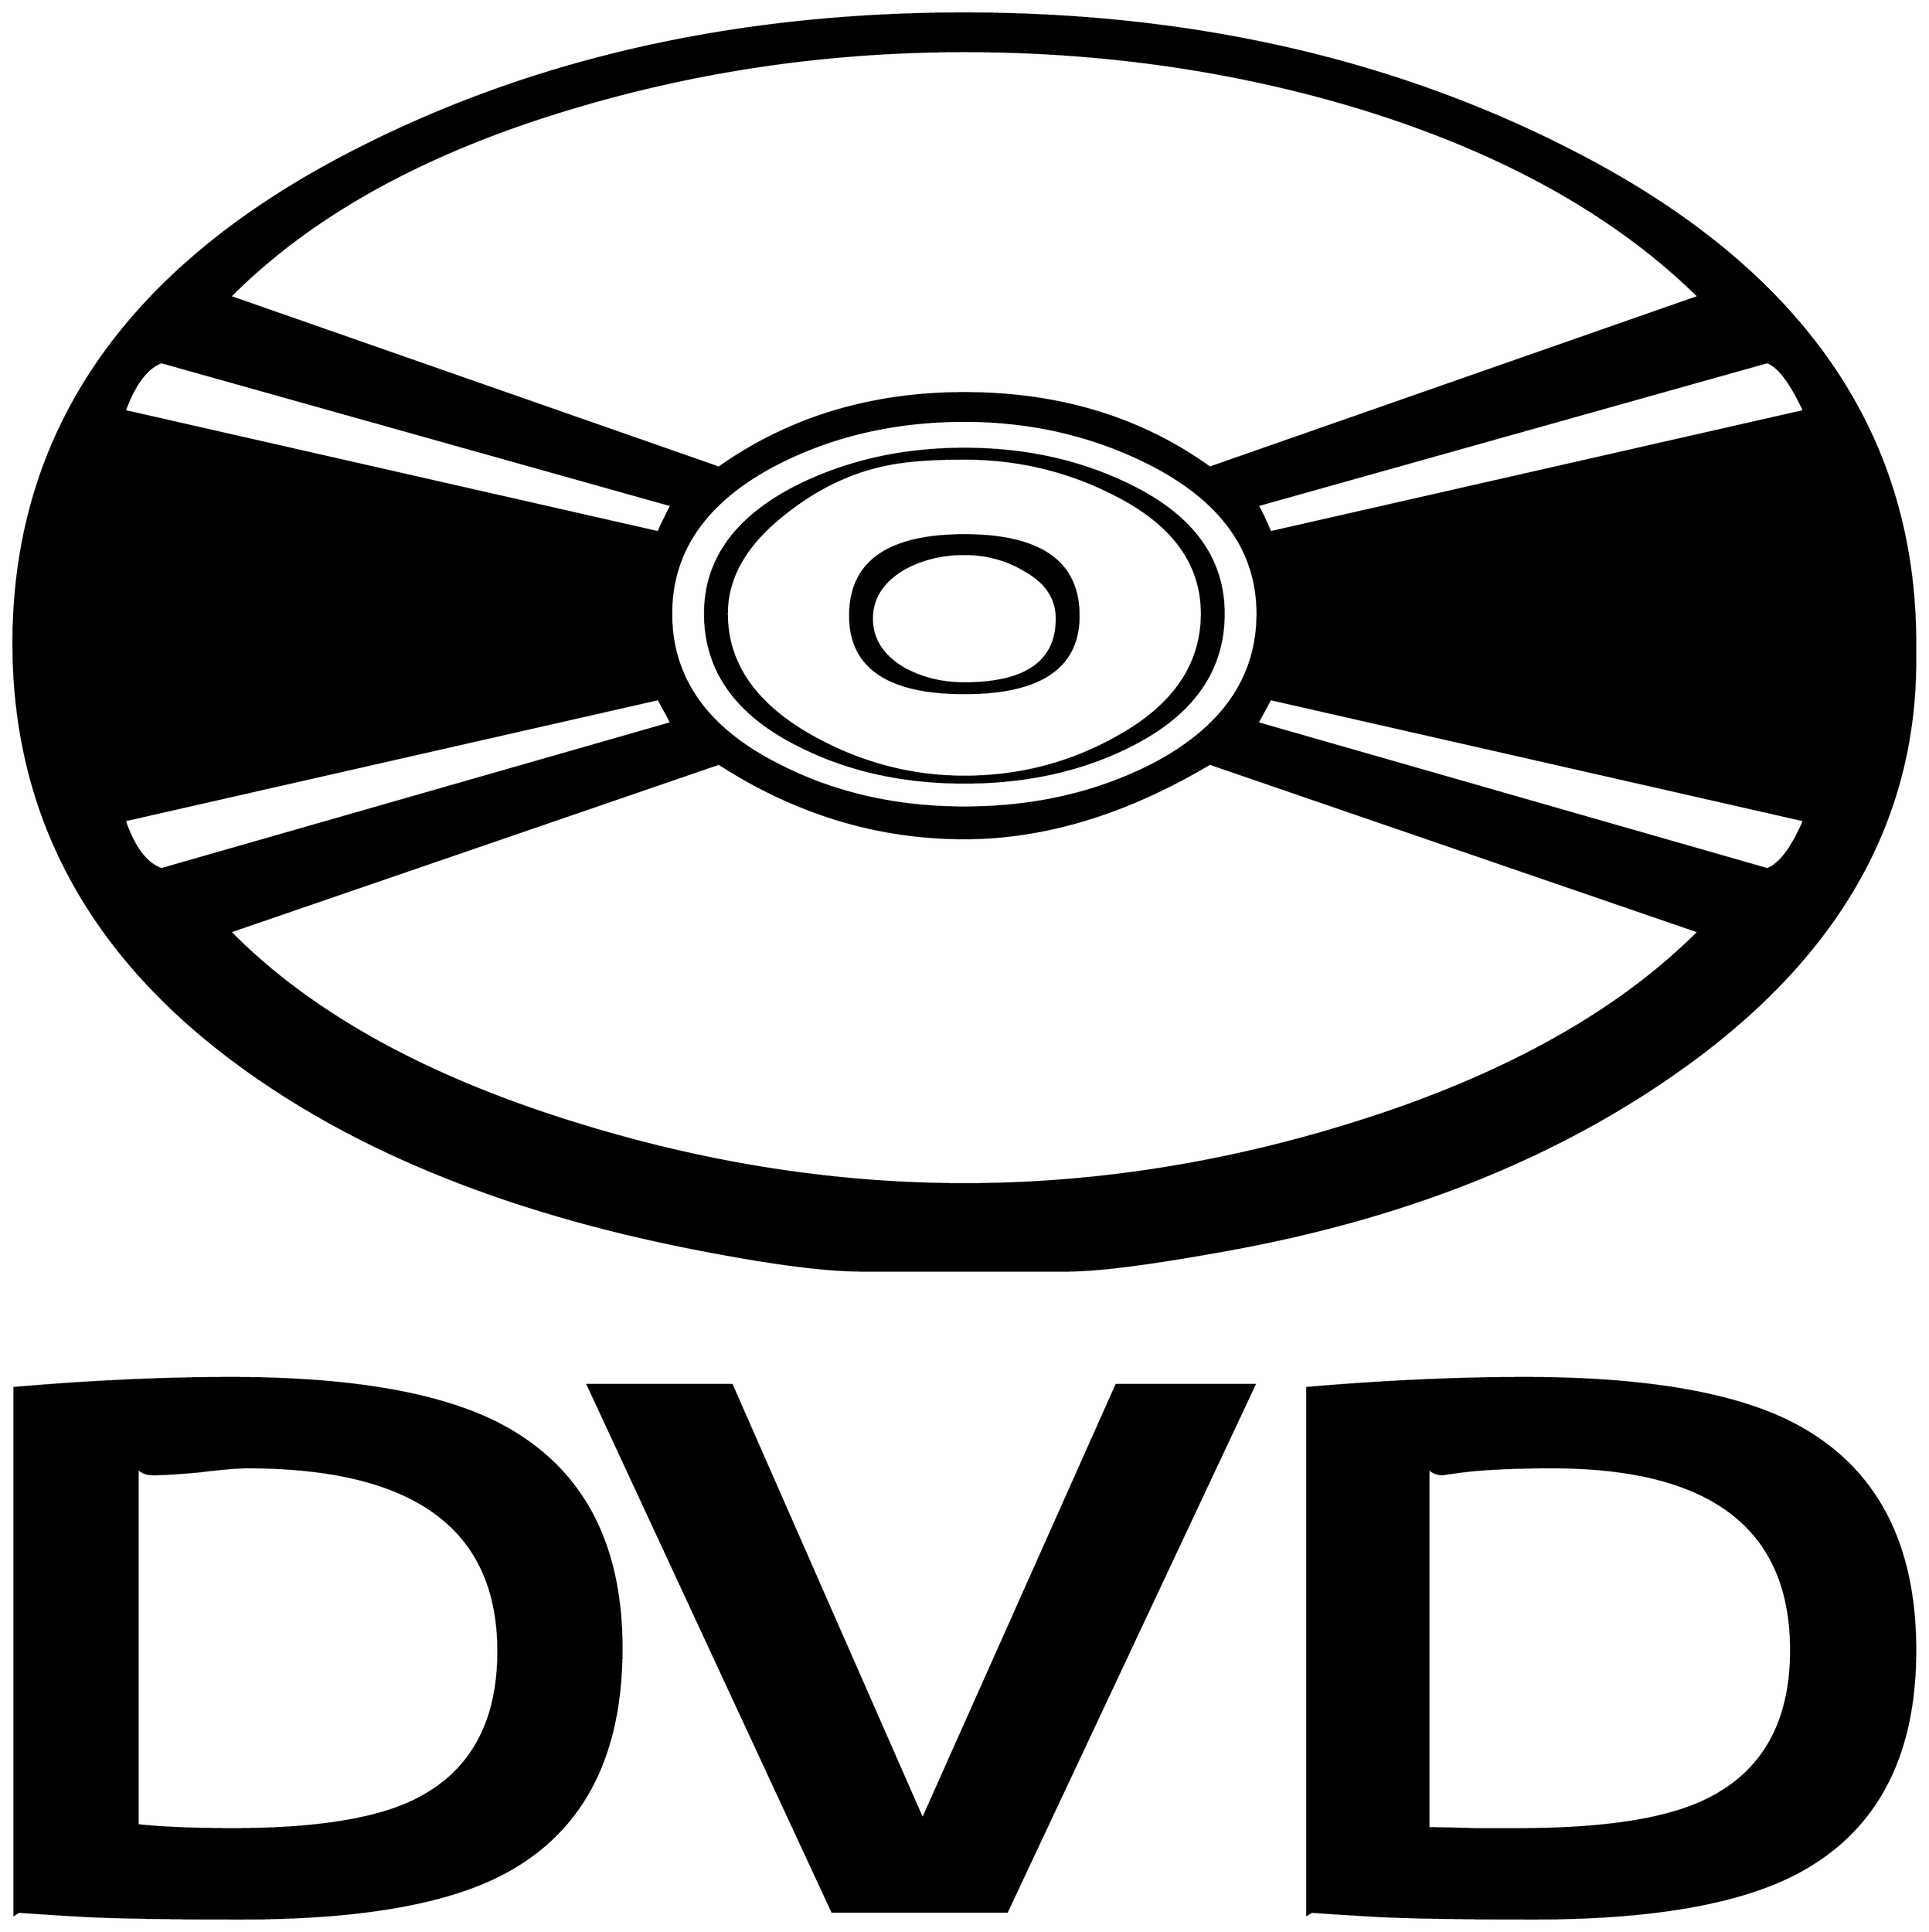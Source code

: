


\begin{tikzpicture}[y=0.80pt, x=0.80pt, yscale=-1.0, xscale=1.0, inner sep=0pt, outer sep=0pt]
\begin{scope}[shift={(100.0,1705.0)},nonzero rule]
  \path[draw=.,fill=.,line width=1.600pt] (1996.0,-889.0) ..
    controls (1996.0,-727.667) and (1918.333,-591.333) ..
    (1763.0,-480.0) .. controls (1637.667,-390.0) and
    (1485.0,-328.667) .. (1305.0,-296.0) .. controls
    (1228.333,-282.0) and (1174.333,-275.0) .. (1143.0,-275.0) --
    (935.0,-275.0) .. controls (899.0,-275.0) and (845.0,-282.0)
    .. (773.0,-296.0) .. controls (582.333,-332.667) and
    (427.333,-395.0) .. (308.0,-483.0) .. controls (157.333,-593.667)
    and (82.0,-734.667) .. (82.0,-906.0) .. controls
    (82.0,-1117.333) and (194.0,-1281.333) .. (418.0,-1398.0) ..
    controls (599.333,-1492.667) and (806.333,-1540.0) ..
    (1039.0,-1540.0) .. controls (1270.333,-1540.0) and
    (1477.0,-1492.333) .. (1659.0,-1397.0) .. controls
    (1883.667,-1279.667) and (1996.0,-1116.0) .. (1996.0,-906.0) --
    (1996.0,-889.0) -- cycle(1996.0,107.0) .. controls
    (1996.0,214.333) and (1956.333,289.0) .. (1877.0,331.0) ..
    controls (1819.0,361.667) and (1730.667,377.0) .. (1612.0,377.0)
    .. controls (1534.667,377.0) and (1479.667,376.0) ..
    (1447.0,374.0) .. controls (1403.0,371.333) and (1383.667,370.0)
    .. (1389.0,370.0) -- (1384.0,373.0) -- (1384.0,-157.0) ..
    controls (1462.0,-163.667) and (1535.0,-167.0) ..
    (1603.0,-167.0) .. controls (1723.667,-167.0) and
    (1813.667,-151.667) .. (1873.0,-121.0) .. controls
    (1955.0,-78.333) and (1996.0,-2.333) .. (1996.0,107.0) --
    cycle(1331.0,-160.0) -- (1082.0,370.0) -- (906.0,370.0) --
    (660.0,-160.0) -- (805.0,-160.0) -- (997.0,277.0) --
    (1192.0,-160.0) -- (1331.0,-160.0) -- cycle(694.0,105.0) ..
    controls (694.0,213.667) and (654.667,289.0) .. (576.0,331.0) ..
    controls (518.667,361.667) and (430.333,377.0) .. (311.0,377.0) ..
    controls (233.667,377.0) and (178.667,376.0) .. (146.0,374.0) ..
    controls (102.0,371.333) and (82.667,370.0) .. (88.0,370.0) --
    (83.0,373.0) -- (83.0,-157.0) .. controls (161.0,-163.667) and
    (233.667,-167.0) .. (301.0,-167.0) .. controls (420.333,-167.0)
    and (510.0,-151.667) .. (570.0,-121.0) .. controls
    (652.667,-78.333) and (694.0,-3.0) .. (694.0,105.0) --
    cycle(1884.0,-1140.0) .. controls (1870.667,-1168.667) and
    (1858.333,-1185.0) .. (1847.0,-1189.0) -- (1334.0,-1045.0) ..
    controls (1336.667,-1041.0) and (1341.0,-1032.0) ..
    (1347.0,-1018.0) -- (1884.0,-1140.0) -- cycle(1884.0,-728.0)
    -- (1347.0,-850.0) -- (1334.0,-826.0) -- (1847.0,-679.0) ..
    controls (1859.667,-683.667) and (1872.0,-700.0) ..
    (1884.0,-728.0) -- cycle(1778.0,-1255.0) .. controls
    (1693.333,-1338.333) and (1578.333,-1402.0) .. (1433.0,-1446.0) ..
    controls (1308.333,-1483.333) and (1177.0,-1502.0) ..
    (1039.0,-1502.0) .. controls (903.0,-1502.0) and
    (771.667,-1483.0) .. (645.0,-1445.0) .. controls
    (497.0,-1401.0) and (382.0,-1337.667) .. (300.0,-1255.0) --
    (792.0,-1083.0) .. controls (862.667,-1133.0) and
    (945.0,-1158.0) .. (1039.0,-1158.0) .. controls
    (1134.333,-1158.0) and (1216.667,-1133.0) .. (1286.0,-1083.0) --
    (1778.0,-1255.0) -- cycle(1334.0,-936.0) .. controls
    (1334.0,-998.667) and (1299.0,-1048.333) .. (1229.0,-1085.0) ..
    controls (1171.0,-1115.0) and (1107.667,-1130.0) ..
    (1039.0,-1130.0) .. controls (969.0,-1130.0) and
    (905.667,-1115.333) .. (849.0,-1086.0) .. controls
    (779.0,-1049.333) and (744.0,-999.333) .. (744.0,-936.0) ..
    controls (744.0,-872.0) and (778.667,-822.0) .. (848.0,-786.0)
    .. controls (904.667,-756.0) and (968.333,-741.0) ..
    (1039.0,-741.0) .. controls (1109.667,-741.0) and
    (1173.333,-755.667) .. (1230.0,-785.0) .. controls
    (1299.333,-821.667) and (1334.0,-872.0) .. (1334.0,-936.0) --
    cycle(1778.0,-616.0) -- (1286.0,-785.0) .. controls
    (1202.0,-735.0) and (1119.667,-710.0) .. (1039.0,-710.0) ..
    controls (951.667,-710.0) and (869.333,-735.0) .. (792.0,-785.0)
    -- (300.0,-616.0) .. controls (380.0,-534.667) and
    (495.0,-470.667) .. (645.0,-424.0) .. controls (777.0,-382.667)
    and (908.333,-362.0) .. (1039.0,-362.0) .. controls
    (1170.333,-362.0) and (1301.667,-382.667) .. (1433.0,-424.0) ..
    controls (1581.667,-470.667) and (1696.667,-534.667) ..
    (1778.0,-616.0) -- cycle(1871.0,107.0) .. controls
    (1871.0,-15.667) and (1791.0,-77.0) .. (1631.0,-77.0) ..
    controls (1589.667,-77.0) and (1557.333,-75.333) .. (1534.0,-72.0)
    .. controls (1524.667,-70.667) and (1520.0,-70.0) ..
    (1520.0,-70.0) .. controls (1514.667,-70.0) and (1510.0,-72.0)
    .. (1506.0,-76.0) -- (1506.0,286.0) .. controls
    (1514.667,286.0) and (1530.0,286.333) .. (1552.0,287.0) ..
    controls (1571.333,287.0) and (1586.333,287.0) .. (1597.0,287.0)
    .. controls (1681.0,287.0) and (1743.0,277.667) ..
    (1783.0,259.0) .. controls (1841.667,231.667) and (1871.0,181.0)
    .. (1871.0,107.0) -- cycle(744.0,-1045.0) -- (231.0,-1189.0)
    .. controls (216.333,-1183.667) and (204.0,-1167.333) ..
    (194.0,-1140.0) -- (731.0,-1018.0) .. controls
    (732.333,-1021.333) and (736.667,-1030.333) .. (744.0,-1045.0) --
    cycle(744.0,-826.0) .. controls (741.333,-831.333) and
    (737.0,-839.333) .. (731.0,-850.0) -- (194.0,-728.0) ..
    controls (203.333,-700.667) and (215.667,-684.333) .. (231.0,-679.0)
    -- (744.0,-826.0) -- cycle(570.0,108.0) .. controls
    (570.0,-15.333) and (486.0,-77.0) .. (318.0,-77.0) .. controls
    (307.333,-77.0) and (291.333,-75.667) .. (270.0,-73.0) .. controls
    (248.667,-71.0) and (232.667,-70.0) .. (222.0,-70.0) .. controls
    (216.0,-70.0) and (211.0,-72.0) .. (207.0,-76.0) --
    (207.0,283.0) .. controls (231.667,285.667) and (263.667,287.0) ..
    (303.0,287.0) .. controls (384.333,287.0) and (444.667,277.667) ..
    (484.0,259.0) .. controls (541.333,231.667) and (570.0,181.333) ..
    (570.0,108.0) -- cycle(1300.0,-936.0) .. controls
    (1300.0,-879.333) and (1269.333,-835.333) .. (1208.0,-804.0) ..
    controls (1158.667,-778.667) and (1102.333,-766.0) ..
    (1039.0,-766.0) .. controls (976.333,-766.0) and
    (920.333,-778.667) .. (871.0,-804.0) .. controls (809.0,-835.333)
    and (778.0,-879.333) .. (778.0,-936.0) .. controls
    (778.0,-990.667) and (809.333,-1033.667) .. (872.0,-1065.0) ..
    controls (922.0,-1089.667) and (977.667,-1102.0) ..
    (1039.0,-1102.0) .. controls (1100.333,-1102.0) and
    (1156.0,-1089.667) .. (1206.0,-1065.0) .. controls
    (1268.667,-1034.333) and (1300.0,-991.333) .. (1300.0,-936.0) --
    cycle(1278.0,-936.0) .. controls (1278.0,-986.0) and
    (1249.333,-1025.667) .. (1192.0,-1055.0) .. controls
    (1144.667,-1079.667) and (1093.667,-1092.0) .. (1039.0,-1092.0) ..
    controls (1011.667,-1092.0) and (989.333,-1090.667) ..
    (972.0,-1088.0) .. controls (932.0,-1082.0) and
    (894.667,-1065.333) .. (860.0,-1038.0) .. controls
    (820.0,-1007.333) and (800.0,-973.333) .. (800.0,-936.0) ..
    controls (800.0,-886.0) and (828.333,-845.0) .. (885.0,-813.0)
    .. controls (933.667,-785.667) and (985.0,-772.0) ..
    (1039.0,-772.0) .. controls (1094.333,-772.0) and
    (1145.667,-785.333) .. (1193.0,-812.0) .. controls
    (1249.667,-843.333) and (1278.0,-884.667) .. (1278.0,-936.0) --
    cycle(1154.0,-934.0) .. controls (1154.0,-882.0) and
    (1115.667,-856.0) .. (1039.0,-856.0) .. controls
    (962.333,-856.0) and (924.0,-882.0) .. (924.0,-934.0) ..
    controls (924.0,-988.0) and (962.333,-1015.0) ..
    (1039.0,-1015.0) .. controls (1115.667,-1015.0) and
    (1154.0,-988.0) .. (1154.0,-934.0) -- cycle(1132.0,-931.0)
    .. controls (1132.0,-951.667) and (1121.0,-968.0) ..
    (1099.0,-980.0) .. controls (1081.0,-990.667) and
    (1061.0,-996.0) .. (1039.0,-996.0) .. controls
    (1016.333,-996.0) and (996.0,-991.0) .. (978.0,-981.0) ..
    controls (956.667,-968.333) and (946.0,-951.667) .. (946.0,-931.0)
    .. controls (946.0,-910.333) and (956.667,-893.667) ..
    (978.0,-881.0) .. controls (996.0,-871.0) and
    (1016.333,-866.0) .. (1039.0,-866.0) .. controls
    (1101.0,-866.0) and (1132.0,-887.667) .. (1132.0,-931.0) --
    cycle;
\end{scope}

\end{tikzpicture}

